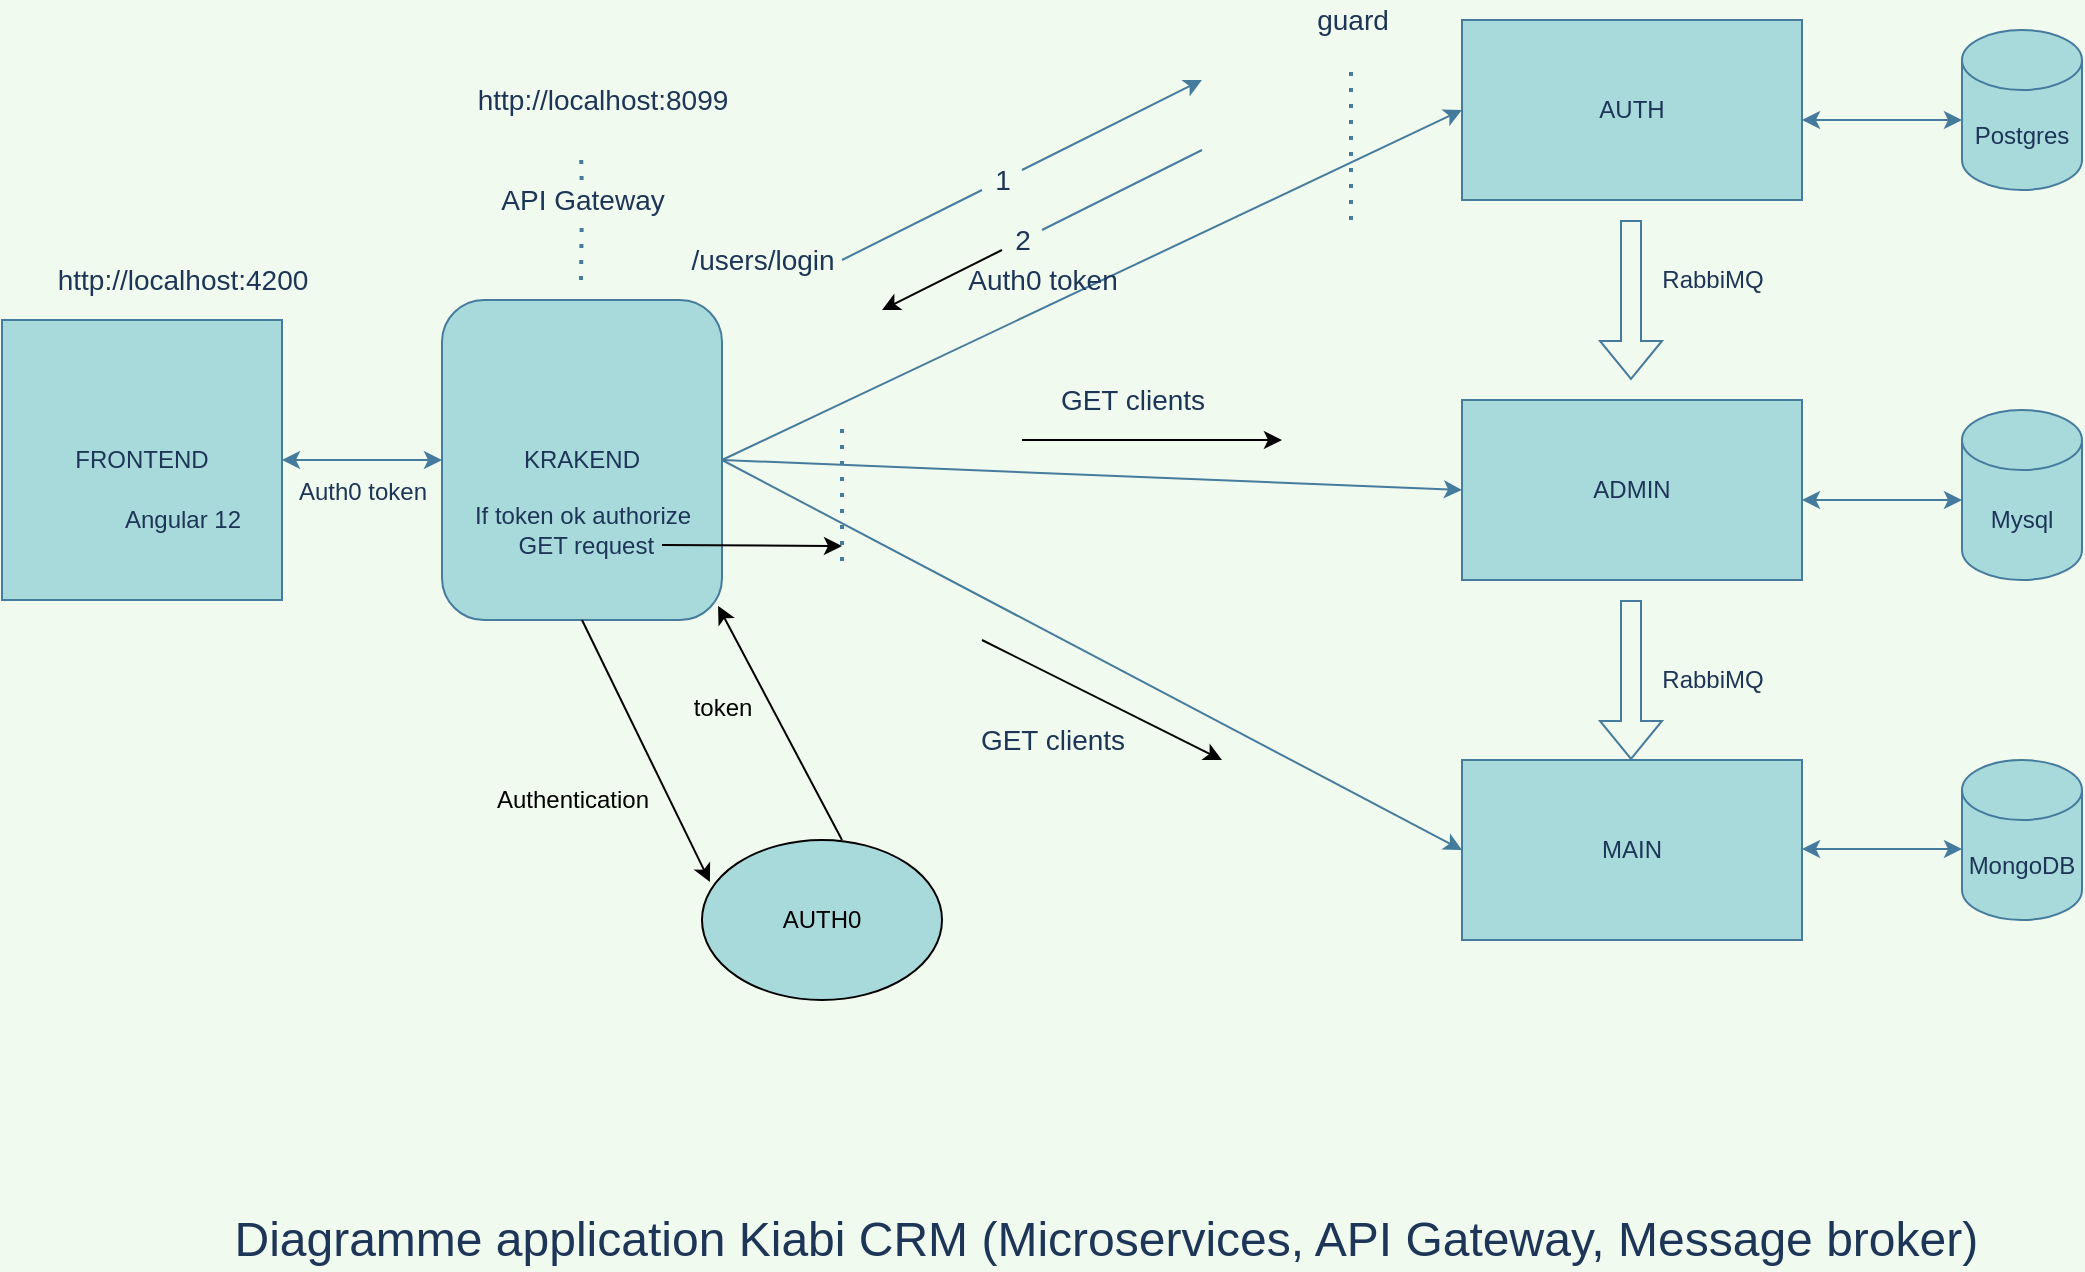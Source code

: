 <mxfile version="16.5.1" type="device"><diagram id="C5RBs43oDa-KdzZeNtuy" name="Page-1"><mxGraphModel dx="1182" dy="875" grid="1" gridSize="10" guides="1" tooltips="1" connect="1" arrows="1" fold="1" page="1" pageScale="1" pageWidth="1169" pageHeight="827" background="#F1FAEE" math="0" shadow="0"><root><mxCell id="WIyWlLk6GJQsqaUBKTNV-0"/><mxCell id="WIyWlLk6GJQsqaUBKTNV-1" parent="WIyWlLk6GJQsqaUBKTNV-0"/><mxCell id="QdaalQLmriQR0HZM3aZn-0" value="FRONTEND" style="whiteSpace=wrap;html=1;aspect=fixed;fillColor=#A8DADC;strokeColor=#457B9D;fontColor=#1D3557;" parent="WIyWlLk6GJQsqaUBKTNV-1" vertex="1"><mxGeometry x="20" y="220" width="140" height="140" as="geometry"/></mxCell><mxCell id="QdaalQLmriQR0HZM3aZn-1" value="KRAKEND" style="rounded=1;whiteSpace=wrap;html=1;direction=south;fillColor=#A8DADC;strokeColor=#457B9D;fontColor=#1D3557;" parent="WIyWlLk6GJQsqaUBKTNV-1" vertex="1"><mxGeometry x="240" y="210" width="140" height="160" as="geometry"/></mxCell><mxCell id="QdaalQLmriQR0HZM3aZn-5" value="" style="endArrow=none;dashed=1;html=1;dashPattern=1 3;strokeWidth=2;rounded=0;labelBackgroundColor=#F1FAEE;strokeColor=#457B9D;fontColor=#1D3557;startArrow=none;" parent="WIyWlLk6GJQsqaUBKTNV-1" edge="1" source="QdaalQLmriQR0HZM3aZn-56"><mxGeometry width="50" height="50" relative="1" as="geometry"><mxPoint x="309.5" y="200" as="sourcePoint"/><mxPoint x="309.5" y="134" as="targetPoint"/></mxGeometry></mxCell><mxCell id="QdaalQLmriQR0HZM3aZn-6" value="" style="endArrow=classic;startArrow=classic;html=1;rounded=0;entryX=0.5;entryY=1;entryDx=0;entryDy=0;labelBackgroundColor=#F1FAEE;strokeColor=#457B9D;fontColor=#1D3557;" parent="WIyWlLk6GJQsqaUBKTNV-1" source="QdaalQLmriQR0HZM3aZn-0" target="QdaalQLmriQR0HZM3aZn-1" edge="1"><mxGeometry width="50" height="50" relative="1" as="geometry"><mxPoint x="190" y="300" as="sourcePoint"/><mxPoint x="270" y="250" as="targetPoint"/></mxGeometry></mxCell><mxCell id="QdaalQLmriQR0HZM3aZn-7" value="AUTH" style="rounded=0;whiteSpace=wrap;html=1;fillColor=#A8DADC;strokeColor=#457B9D;fontColor=#1D3557;" parent="WIyWlLk6GJQsqaUBKTNV-1" vertex="1"><mxGeometry x="750" y="70" width="170" height="90" as="geometry"/></mxCell><mxCell id="QdaalQLmriQR0HZM3aZn-8" value="ADMIN" style="rounded=0;whiteSpace=wrap;html=1;fillColor=#A8DADC;strokeColor=#457B9D;fontColor=#1D3557;" parent="WIyWlLk6GJQsqaUBKTNV-1" vertex="1"><mxGeometry x="750" y="260" width="170" height="90" as="geometry"/></mxCell><mxCell id="QdaalQLmriQR0HZM3aZn-9" value="MAIN" style="rounded=0;whiteSpace=wrap;html=1;fillColor=#A8DADC;strokeColor=#457B9D;fontColor=#1D3557;" parent="WIyWlLk6GJQsqaUBKTNV-1" vertex="1"><mxGeometry x="750" y="440" width="170" height="90" as="geometry"/></mxCell><mxCell id="QdaalQLmriQR0HZM3aZn-13" value="" style="endArrow=classic;html=1;rounded=0;exitX=0.5;exitY=0;exitDx=0;exitDy=0;entryX=0;entryY=0.5;entryDx=0;entryDy=0;labelBackgroundColor=#F1FAEE;strokeColor=#457B9D;fontColor=#1D3557;" parent="WIyWlLk6GJQsqaUBKTNV-1" source="QdaalQLmriQR0HZM3aZn-1" target="QdaalQLmriQR0HZM3aZn-8" edge="1"><mxGeometry width="50" height="50" relative="1" as="geometry"><mxPoint x="470" y="420" as="sourcePoint"/><mxPoint x="520" y="370" as="targetPoint"/></mxGeometry></mxCell><mxCell id="QdaalQLmriQR0HZM3aZn-14" value="" style="endArrow=classic;html=1;rounded=0;entryX=0;entryY=0.5;entryDx=0;entryDy=0;labelBackgroundColor=#F1FAEE;strokeColor=#457B9D;fontColor=#1D3557;" parent="WIyWlLk6GJQsqaUBKTNV-1" target="QdaalQLmriQR0HZM3aZn-9" edge="1"><mxGeometry width="50" height="50" relative="1" as="geometry"><mxPoint x="380" y="290" as="sourcePoint"/><mxPoint x="740" y="490" as="targetPoint"/></mxGeometry></mxCell><mxCell id="QdaalQLmriQR0HZM3aZn-16" value="" style="endArrow=classic;html=1;rounded=0;entryX=0;entryY=0.5;entryDx=0;entryDy=0;labelBackgroundColor=#F1FAEE;strokeColor=#457B9D;fontColor=#1D3557;exitX=0.5;exitY=0;exitDx=0;exitDy=0;" parent="WIyWlLk6GJQsqaUBKTNV-1" source="QdaalQLmriQR0HZM3aZn-1" target="QdaalQLmriQR0HZM3aZn-7" edge="1"><mxGeometry width="50" height="50" relative="1" as="geometry"><mxPoint x="380" y="300" as="sourcePoint"/><mxPoint x="430" y="250" as="targetPoint"/></mxGeometry></mxCell><mxCell id="QdaalQLmriQR0HZM3aZn-17" value="Postgres" style="shape=cylinder3;whiteSpace=wrap;html=1;boundedLbl=1;backgroundOutline=1;size=15;fillColor=#A8DADC;strokeColor=#457B9D;fontColor=#1D3557;" parent="WIyWlLk6GJQsqaUBKTNV-1" vertex="1"><mxGeometry x="1000" y="75" width="60" height="80" as="geometry"/></mxCell><mxCell id="QdaalQLmriQR0HZM3aZn-18" value="Mysql" style="shape=cylinder3;whiteSpace=wrap;html=1;boundedLbl=1;backgroundOutline=1;size=15;fillColor=#A8DADC;strokeColor=#457B9D;fontColor=#1D3557;" parent="WIyWlLk6GJQsqaUBKTNV-1" vertex="1"><mxGeometry x="1000" y="265" width="60" height="85" as="geometry"/></mxCell><mxCell id="QdaalQLmriQR0HZM3aZn-19" value="MongoDB" style="shape=cylinder3;whiteSpace=wrap;html=1;boundedLbl=1;backgroundOutline=1;size=15;fillColor=#A8DADC;strokeColor=#457B9D;fontColor=#1D3557;" parent="WIyWlLk6GJQsqaUBKTNV-1" vertex="1"><mxGeometry x="1000" y="440" width="60" height="80" as="geometry"/></mxCell><mxCell id="QdaalQLmriQR0HZM3aZn-21" value="" style="endArrow=classic;startArrow=classic;html=1;rounded=0;labelBackgroundColor=#F1FAEE;strokeColor=#457B9D;fontColor=#1D3557;" parent="WIyWlLk6GJQsqaUBKTNV-1" edge="1"><mxGeometry width="50" height="50" relative="1" as="geometry"><mxPoint x="920" y="120" as="sourcePoint"/><mxPoint x="1000" y="120" as="targetPoint"/></mxGeometry></mxCell><mxCell id="QdaalQLmriQR0HZM3aZn-22" value="" style="endArrow=classic;startArrow=classic;html=1;rounded=0;labelBackgroundColor=#F1FAEE;strokeColor=#457B9D;fontColor=#1D3557;" parent="WIyWlLk6GJQsqaUBKTNV-1" edge="1"><mxGeometry width="50" height="50" relative="1" as="geometry"><mxPoint x="920" y="310" as="sourcePoint"/><mxPoint x="1000" y="310" as="targetPoint"/></mxGeometry></mxCell><mxCell id="QdaalQLmriQR0HZM3aZn-23" value="" style="endArrow=classic;startArrow=classic;html=1;rounded=0;labelBackgroundColor=#F1FAEE;strokeColor=#457B9D;fontColor=#1D3557;" parent="WIyWlLk6GJQsqaUBKTNV-1" edge="1"><mxGeometry width="50" height="50" relative="1" as="geometry"><mxPoint x="920" y="484.5" as="sourcePoint"/><mxPoint x="1000" y="484.5" as="targetPoint"/></mxGeometry></mxCell><mxCell id="QdaalQLmriQR0HZM3aZn-24" value="" style="shape=flexArrow;endArrow=classic;html=1;rounded=0;labelBackgroundColor=#F1FAEE;strokeColor=#457B9D;fontColor=#1D3557;" parent="WIyWlLk6GJQsqaUBKTNV-1" edge="1"><mxGeometry width="50" height="50" relative="1" as="geometry"><mxPoint x="834.5" y="170" as="sourcePoint"/><mxPoint x="834.5" y="250" as="targetPoint"/></mxGeometry></mxCell><mxCell id="QdaalQLmriQR0HZM3aZn-25" value="" style="shape=flexArrow;endArrow=classic;html=1;rounded=0;labelBackgroundColor=#F1FAEE;strokeColor=#457B9D;fontColor=#1D3557;" parent="WIyWlLk6GJQsqaUBKTNV-1" edge="1"><mxGeometry width="50" height="50" relative="1" as="geometry"><mxPoint x="834.5" y="360" as="sourcePoint"/><mxPoint x="834.5" y="440" as="targetPoint"/></mxGeometry></mxCell><mxCell id="QdaalQLmriQR0HZM3aZn-26" value="RabbiMQ" style="text;html=1;align=center;verticalAlign=middle;resizable=0;points=[];autosize=1;strokeColor=none;fillColor=none;fontColor=#1D3557;" parent="WIyWlLk6GJQsqaUBKTNV-1" vertex="1"><mxGeometry x="840" y="190" width="70" height="20" as="geometry"/></mxCell><mxCell id="QdaalQLmriQR0HZM3aZn-27" value="RabbiMQ" style="text;html=1;align=center;verticalAlign=middle;resizable=0;points=[];autosize=1;strokeColor=none;fillColor=none;fontColor=#1D3557;" parent="WIyWlLk6GJQsqaUBKTNV-1" vertex="1"><mxGeometry x="840" y="390" width="70" height="20" as="geometry"/></mxCell><mxCell id="QdaalQLmriQR0HZM3aZn-28" value="Angular 12" style="text;html=1;align=center;verticalAlign=middle;resizable=0;points=[];autosize=1;strokeColor=none;fillColor=none;fontColor=#1D3557;" parent="WIyWlLk6GJQsqaUBKTNV-1" vertex="1"><mxGeometry x="75" y="310" width="70" height="20" as="geometry"/></mxCell><mxCell id="QdaalQLmriQR0HZM3aZn-30" value="&lt;font style=&quot;font-size: 14px&quot;&gt;http://localhost:8099&lt;/font&gt;" style="text;html=1;align=center;verticalAlign=middle;resizable=0;points=[];autosize=1;strokeColor=none;fillColor=none;fontColor=#1D3557;" parent="WIyWlLk6GJQsqaUBKTNV-1" vertex="1"><mxGeometry x="250" y="100" width="140" height="20" as="geometry"/></mxCell><mxCell id="QdaalQLmriQR0HZM3aZn-31" value="&lt;font style=&quot;font-size: 14px&quot;&gt;http://localhost:4200&lt;/font&gt;" style="text;html=1;align=center;verticalAlign=middle;resizable=0;points=[];autosize=1;strokeColor=none;fillColor=none;fontColor=#1D3557;" parent="WIyWlLk6GJQsqaUBKTNV-1" vertex="1"><mxGeometry x="40" y="190" width="140" height="20" as="geometry"/></mxCell><mxCell id="QdaalQLmriQR0HZM3aZn-32" value="/users/login" style="text;html=1;align=center;verticalAlign=middle;resizable=0;points=[];autosize=1;strokeColor=none;fillColor=none;fontSize=14;fontColor=#1D3557;" parent="WIyWlLk6GJQsqaUBKTNV-1" vertex="1"><mxGeometry x="355" y="180" width="90" height="20" as="geometry"/></mxCell><mxCell id="QdaalQLmriQR0HZM3aZn-33" value="" style="endArrow=classic;html=1;rounded=0;fontSize=14;startArrow=none;labelBackgroundColor=#F1FAEE;strokeColor=#457B9D;fontColor=#1D3557;" parent="WIyWlLk6GJQsqaUBKTNV-1" source="QdaalQLmriQR0HZM3aZn-40" edge="1"><mxGeometry width="50" height="50" relative="1" as="geometry"><mxPoint x="440" y="190" as="sourcePoint"/><mxPoint x="620" y="100" as="targetPoint"/></mxGeometry></mxCell><mxCell id="QdaalQLmriQR0HZM3aZn-35" value="Auth0 token" style="text;html=1;align=center;verticalAlign=middle;resizable=0;points=[];autosize=1;strokeColor=none;fillColor=none;fontSize=14;fontColor=#1D3557;" parent="WIyWlLk6GJQsqaUBKTNV-1" vertex="1"><mxGeometry x="495" y="190" width="90" height="20" as="geometry"/></mxCell><mxCell id="QdaalQLmriQR0HZM3aZn-40" value="1" style="text;html=1;align=center;verticalAlign=middle;resizable=0;points=[];autosize=1;strokeColor=none;fillColor=none;fontSize=14;fontColor=#1D3557;" parent="WIyWlLk6GJQsqaUBKTNV-1" vertex="1"><mxGeometry x="510" y="140" width="20" height="20" as="geometry"/></mxCell><mxCell id="QdaalQLmriQR0HZM3aZn-44" value="" style="endArrow=none;html=1;rounded=0;fontSize=14;labelBackgroundColor=#F1FAEE;strokeColor=#457B9D;fontColor=#1D3557;" parent="WIyWlLk6GJQsqaUBKTNV-1" target="QdaalQLmriQR0HZM3aZn-40" edge="1"><mxGeometry width="50" height="50" relative="1" as="geometry"><mxPoint x="440" y="190" as="sourcePoint"/><mxPoint x="620" y="100" as="targetPoint"/></mxGeometry></mxCell><mxCell id="QdaalQLmriQR0HZM3aZn-41" value="2" style="text;html=1;align=center;verticalAlign=middle;resizable=0;points=[];autosize=1;strokeColor=none;fillColor=none;fontSize=14;fontColor=#1D3557;" parent="WIyWlLk6GJQsqaUBKTNV-1" vertex="1"><mxGeometry x="520" y="170" width="20" height="20" as="geometry"/></mxCell><mxCell id="QdaalQLmriQR0HZM3aZn-45" value="" style="endArrow=none;html=1;rounded=0;fontSize=14;labelBackgroundColor=#F1FAEE;strokeColor=#457B9D;fontColor=#1D3557;" parent="WIyWlLk6GJQsqaUBKTNV-1" target="QdaalQLmriQR0HZM3aZn-41" edge="1"><mxGeometry width="50" height="50" relative="1" as="geometry"><mxPoint x="620" y="135" as="sourcePoint"/><mxPoint x="440" y="230" as="targetPoint"/></mxGeometry></mxCell><mxCell id="QdaalQLmriQR0HZM3aZn-57" value="&lt;font style=&quot;font-size: 24px&quot;&gt;Diagramme application Kiabi CRM (Microservices, API Gateway, Message broker)&amp;nbsp;&lt;/font&gt;" style="text;html=1;align=center;verticalAlign=middle;resizable=0;points=[];autosize=1;strokeColor=none;fillColor=none;fontSize=14;fontColor=#1D3557;" parent="WIyWlLk6GJQsqaUBKTNV-1" vertex="1"><mxGeometry x="130" y="665" width="890" height="30" as="geometry"/></mxCell><mxCell id="bvU9wHYae6ux8hAMOLjn-5" value="" style="endArrow=none;dashed=1;html=1;dashPattern=1 3;strokeWidth=2;rounded=0;fontSize=14;labelBackgroundColor=#F1FAEE;strokeColor=#457B9D;fontColor=#1D3557;" parent="WIyWlLk6GJQsqaUBKTNV-1" edge="1"><mxGeometry width="50" height="50" relative="1" as="geometry"><mxPoint x="694.5" y="170" as="sourcePoint"/><mxPoint x="694.5" y="90" as="targetPoint"/></mxGeometry></mxCell><mxCell id="bvU9wHYae6ux8hAMOLjn-6" value="guard" style="text;html=1;align=center;verticalAlign=middle;resizable=0;points=[];autosize=1;strokeColor=none;fillColor=none;fontSize=14;fontColor=#1D3557;" parent="WIyWlLk6GJQsqaUBKTNV-1" vertex="1"><mxGeometry x="670" y="60" width="50" height="20" as="geometry"/></mxCell><mxCell id="KTqKnmJdr5t0cGJutzm_-1" value="If token ok authorize&lt;br&gt;&amp;nbsp;GET request" style="text;html=1;align=center;verticalAlign=middle;resizable=0;points=[];autosize=1;strokeColor=none;fillColor=none;fontColor=#1D3557;" parent="WIyWlLk6GJQsqaUBKTNV-1" vertex="1"><mxGeometry x="250" y="310" width="120" height="30" as="geometry"/></mxCell><mxCell id="KTqKnmJdr5t0cGJutzm_-2" value="" style="endArrow=classic;html=1;rounded=0;" parent="WIyWlLk6GJQsqaUBKTNV-1" edge="1"><mxGeometry width="50" height="50" relative="1" as="geometry"><mxPoint x="530" y="280" as="sourcePoint"/><mxPoint x="660" y="280" as="targetPoint"/></mxGeometry></mxCell><mxCell id="KTqKnmJdr5t0cGJutzm_-3" value="" style="endArrow=classic;html=1;rounded=0;" parent="WIyWlLk6GJQsqaUBKTNV-1" edge="1"><mxGeometry width="50" height="50" relative="1" as="geometry"><mxPoint x="510" y="380" as="sourcePoint"/><mxPoint x="630" y="440" as="targetPoint"/></mxGeometry></mxCell><mxCell id="KTqKnmJdr5t0cGJutzm_-4" value="GET clients" style="text;html=1;align=center;verticalAlign=middle;resizable=0;points=[];autosize=1;strokeColor=none;fillColor=none;fontSize=14;fontColor=#1D3557;" parent="WIyWlLk6GJQsqaUBKTNV-1" vertex="1"><mxGeometry x="540" y="250" width="90" height="20" as="geometry"/></mxCell><mxCell id="KTqKnmJdr5t0cGJutzm_-5" value="GET clients" style="text;html=1;align=center;verticalAlign=middle;resizable=0;points=[];autosize=1;strokeColor=none;fillColor=none;fontSize=14;fontColor=#1D3557;" parent="WIyWlLk6GJQsqaUBKTNV-1" vertex="1"><mxGeometry x="500" y="420" width="90" height="20" as="geometry"/></mxCell><mxCell id="KTqKnmJdr5t0cGJutzm_-6" value="" style="endArrow=none;dashed=1;html=1;dashPattern=1 3;strokeWidth=2;rounded=0;labelBackgroundColor=#F1FAEE;strokeColor=#457B9D;fontColor=#1D3557;" parent="WIyWlLk6GJQsqaUBKTNV-1" edge="1"><mxGeometry width="50" height="50" relative="1" as="geometry"><mxPoint x="440" y="340.5" as="sourcePoint"/><mxPoint x="440" y="274.5" as="targetPoint"/></mxGeometry></mxCell><mxCell id="KTqKnmJdr5t0cGJutzm_-7" value="" style="endArrow=classic;html=1;rounded=0;" parent="WIyWlLk6GJQsqaUBKTNV-1" edge="1"><mxGeometry width="50" height="50" relative="1" as="geometry"><mxPoint x="350" y="332.5" as="sourcePoint"/><mxPoint x="440" y="333" as="targetPoint"/></mxGeometry></mxCell><mxCell id="XF44YyXWxGSJPBtQ8nOZ-0" value="AUTH0" style="ellipse;whiteSpace=wrap;html=1;fillColor=#A8DADC;" vertex="1" parent="WIyWlLk6GJQsqaUBKTNV-1"><mxGeometry x="370" y="480" width="120" height="80" as="geometry"/></mxCell><mxCell id="XF44YyXWxGSJPBtQ8nOZ-4" value="" style="endArrow=classic;html=1;rounded=0;exitX=1;exitY=0.5;exitDx=0;exitDy=0;entryX=0.033;entryY=0.263;entryDx=0;entryDy=0;entryPerimeter=0;" edge="1" parent="WIyWlLk6GJQsqaUBKTNV-1" source="QdaalQLmriQR0HZM3aZn-1" target="XF44YyXWxGSJPBtQ8nOZ-0"><mxGeometry width="50" height="50" relative="1" as="geometry"><mxPoint x="340" y="410" as="sourcePoint"/><mxPoint x="390" y="360" as="targetPoint"/></mxGeometry></mxCell><mxCell id="XF44YyXWxGSJPBtQ8nOZ-5" value="" style="endArrow=classic;html=1;rounded=0;entryX=0.956;entryY=0.014;entryDx=0;entryDy=0;entryPerimeter=0;" edge="1" parent="WIyWlLk6GJQsqaUBKTNV-1" target="QdaalQLmriQR0HZM3aZn-1"><mxGeometry width="50" height="50" relative="1" as="geometry"><mxPoint x="440" y="480" as="sourcePoint"/><mxPoint x="490" y="430" as="targetPoint"/></mxGeometry></mxCell><mxCell id="XF44YyXWxGSJPBtQ8nOZ-6" value="Authentication" style="text;html=1;align=center;verticalAlign=middle;resizable=0;points=[];autosize=1;strokeColor=none;fillColor=none;" vertex="1" parent="WIyWlLk6GJQsqaUBKTNV-1"><mxGeometry x="260" y="450" width="90" height="20" as="geometry"/></mxCell><mxCell id="QdaalQLmriQR0HZM3aZn-56" value="API Gateway" style="text;html=1;align=center;verticalAlign=middle;resizable=0;points=[];autosize=1;strokeColor=none;fillColor=none;fontSize=14;fontColor=#1D3557;" parent="WIyWlLk6GJQsqaUBKTNV-1" vertex="1"><mxGeometry x="260" y="150" width="100" height="20" as="geometry"/></mxCell><mxCell id="XF44YyXWxGSJPBtQ8nOZ-7" value="" style="endArrow=none;dashed=1;html=1;dashPattern=1 3;strokeWidth=2;rounded=0;labelBackgroundColor=#F1FAEE;strokeColor=#457B9D;fontColor=#1D3557;" edge="1" parent="WIyWlLk6GJQsqaUBKTNV-1" target="QdaalQLmriQR0HZM3aZn-56"><mxGeometry width="50" height="50" relative="1" as="geometry"><mxPoint x="309.5" y="200" as="sourcePoint"/><mxPoint x="309.5" y="134" as="targetPoint"/></mxGeometry></mxCell><mxCell id="XF44YyXWxGSJPBtQ8nOZ-8" value="token" style="text;html=1;align=center;verticalAlign=middle;resizable=0;points=[];autosize=1;strokeColor=none;fillColor=none;" vertex="1" parent="WIyWlLk6GJQsqaUBKTNV-1"><mxGeometry x="360" y="404" width="40" height="20" as="geometry"/></mxCell><mxCell id="XF44YyXWxGSJPBtQ8nOZ-9" value="" style="endArrow=classic;html=1;rounded=0;" edge="1" parent="WIyWlLk6GJQsqaUBKTNV-1"><mxGeometry width="50" height="50" relative="1" as="geometry"><mxPoint x="520" y="185" as="sourcePoint"/><mxPoint x="460" y="215" as="targetPoint"/></mxGeometry></mxCell><mxCell id="XF44YyXWxGSJPBtQ8nOZ-10" value="&lt;font style=&quot;font-size: 12px&quot;&gt;Auth0 token&lt;/font&gt;" style="text;html=1;align=center;verticalAlign=middle;resizable=0;points=[];autosize=1;strokeColor=none;fillColor=none;fontSize=14;fontColor=#1D3557;" vertex="1" parent="WIyWlLk6GJQsqaUBKTNV-1"><mxGeometry x="160" y="295" width="80" height="20" as="geometry"/></mxCell></root></mxGraphModel></diagram></mxfile>